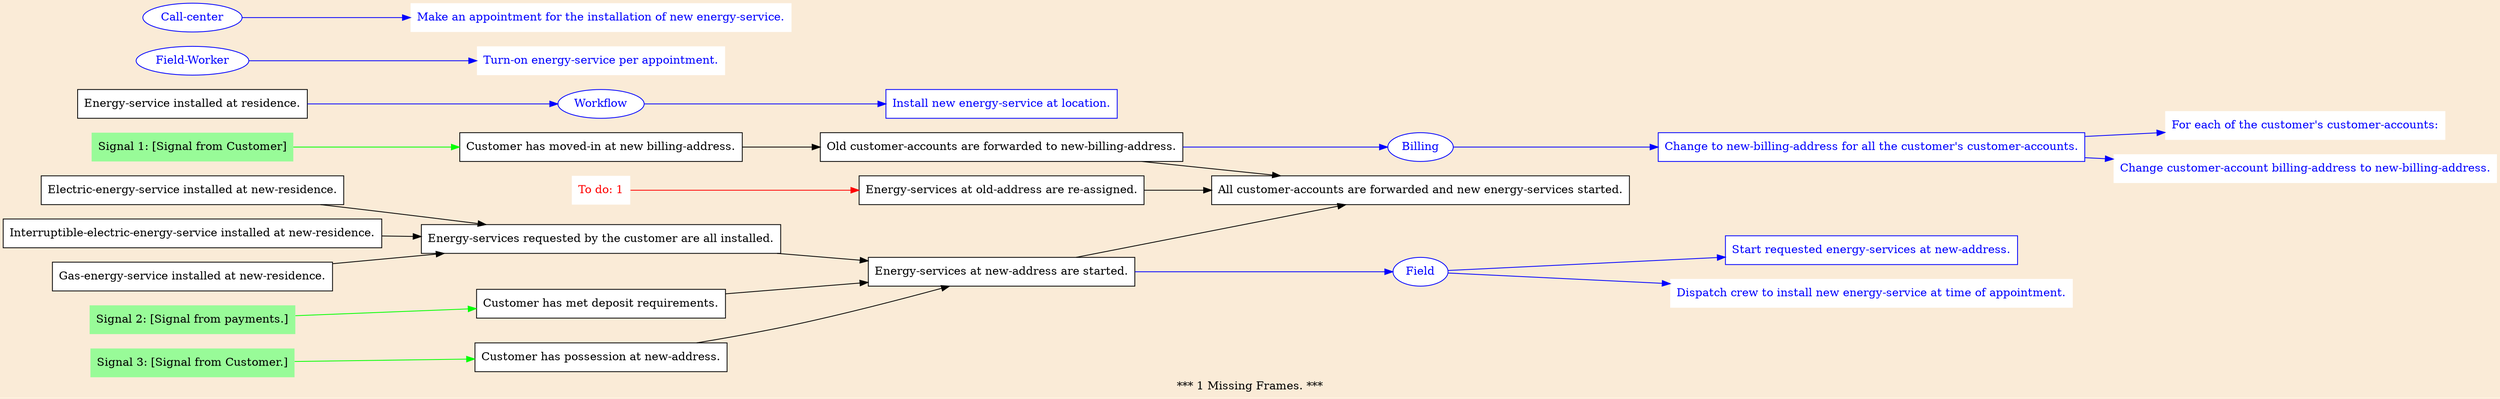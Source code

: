 digraph taskTree {label = "\n\n Tasks and Actions "; rankdir=LR; bgcolor=antiquewhite; node [shape=box, style = filled, fillcolor=white]; "All customer-accounts are forwarded and new energy-services started.";   /* Preconditions */  "Old customer-accounts are forwarded to new-billing-address." -> "All customer-accounts are forwarded and new energy-services started." ;  node [shape=box, style = filled, fillcolor=white]; "Old customer-accounts are forwarded to new-billing-address.";   /* Preconditions */  "Customer has moved-in at new billing-address." -> "Old customer-accounts are forwarded to new-billing-address." ;  node [shape=plaintext, style=filled, fillcolor=PALEGREEN, fontcolor=black]; "Signal 1: [Signal from Customer]";   node [shape=box, style = filled, fillcolor=white,  fontcolor=black];   "Signal 1: [Signal from Customer]" -> "Customer has moved-in at new billing-address." [color=GREEN];        "Energy-services at old-address are re-assigned." -> "All customer-accounts are forwarded and new energy-services started." ;  /* No task frame found for: "Energy-services at old-address are re-assigned." */  node [shape=plaintext, style = filled, fillcolor=white,  fontcolor=RED]; "To do: 1";   node [shape=box, style = filled, fillcolor=white, fontcolor=black];   "To do: 1" -> "Energy-services at old-address are re-assigned." [color=RED];    "Energy-services at new-address are started." -> "All customer-accounts are forwarded and new energy-services started." ;  node [shape=box, style = filled, fillcolor=white]; "Energy-services at new-address are started.";   /* Preconditions */  "Energy-services requested by the customer are all installed." -> "Energy-services at new-address are started." ;  node [shape=box, style = filled, fillcolor=white]; "Energy-services requested by the customer are all installed.";   /* Preconditions */  "Electric-energy-service installed at new-residence." -> "Energy-services requested by the customer are all installed." ;  node [shape=box, style = filled, fillcolor=white]; "Energy-service installed at residence.";   /* Preconditions */      "Interruptible-electric-energy-service installed at new-residence." -> "Energy-services requested by the customer are all installed." ;    "Gas-energy-service installed at new-residence." -> "Energy-services requested by the customer are all installed." ;        "Customer has met deposit requirements." -> "Energy-services at new-address are started." ;  node [shape=plaintext, style=filled, fillcolor=PALEGREEN, fontcolor=black]; "Signal 2: [Signal from payments.]";   node [shape=box, style = filled, fillcolor=white,  fontcolor=black];   "Signal 2: [Signal from payments.]" -> "Customer has met deposit requirements." [color=GREEN];    "Customer has possession at new-address." -> "Energy-services at new-address are started." ;  node [shape=plaintext, style=filled, fillcolor=PALEGREEN, fontcolor=black]; "Signal 3: [Signal from Customer.]";   node [shape=box, style = filled, fillcolor=white,  fontcolor=black];   "Signal 3: [Signal from Customer.]" -> "Customer has possession at new-address." [color=GREEN];          node [shape=box, style=filled, fillcolor=white]; "All customer-accounts are forwarded and new energy-services started.";   /* Action statement roles */  node [shape=box, style=filled, fillcolor=white]; "Old customer-accounts are forwarded to new-billing-address.";   /* Action statement roles */  node [shape=ellipse, fontcolor=blue, color=blue,style = filled, fillcolor=white]; "Billing" ;   node [shape=box,style = filled, fillcolor=white,  fontcolor=black];   "Old customer-accounts are forwarded to new-billing-address." -> "Billing" [color=blue];    node [shape=box, style = filled, fillcolor=white, fontcolor=blue, color=blue]; "Change to new-billing-address for all the customer's customer-accounts.";   "Billing" -> "Change to new-billing-address for all the customer's customer-accounts." [color=blue];     node [shape=plaintext, style = filled, fillcolor=white]; "For each of the customer's customer-accounts:";   "Change to new-billing-address for all the customer's customer-accounts." -> "For each of the customer's customer-accounts:" [color=blue];     node [shape=plaintext, style = filled, fillcolor=white]; "Change customer-account billing-address to new-billing-address.";   "Change to new-billing-address for all the customer's customer-accounts." -> "Change customer-account billing-address to new-billing-address." [color=blue];  node [shape=box, style=filled, fillcolor=white]; "Energy-services at new-address are started.";   /* Action statement roles */  node [shape=ellipse, fontcolor=blue, color=blue,style = filled, fillcolor=white]; "Field" ;   node [shape=box,style = filled, fillcolor=white,  fontcolor=black];   "Energy-services at new-address are started." -> "Field" [color=blue];    node [shape=box, style = filled, fillcolor=white, fontcolor=blue, color=blue]; "Start requested energy-services at new-address.";   "Field" -> "Start requested energy-services at new-address." [color=blue];     node [shape=ellipse, style = filled, fillcolor=white]; "Field-Worker";      node [shape=plaintext, style = filled, fillcolor=white];   "Field-Worker" -> "Turn-on energy-service per appointment." [color=blue];  node [shape=box, style=filled, fillcolor=white]; "Energy-services requested by the customer are all installed.";   /* Action statement roles */  node [shape=box, style=filled, fillcolor=white]; "Energy-service installed at residence.";   /* Action statement roles */  node [shape=ellipse, fontcolor=blue, color=blue,style = filled, fillcolor=white]; "Workflow" ;   node [shape=box,style = filled, fillcolor=white,  fontcolor=black];   "Energy-service installed at residence." -> "Workflow" [color=blue];    node [shape=box, style = filled, fillcolor=white, fontcolor=blue, color=blue]; "Install new energy-service at location.";   "Workflow" -> "Install new energy-service at location." [color=blue];     node [shape=ellipse, style = filled, fillcolor=white]; "Call-center";      node [shape=plaintext, style = filled, fillcolor=white];   "Call-center" -> "Make an appointment for the installation of new energy-service." [color=blue];     node [shape=ellipse, style = filled, fillcolor=white]; "Field";      node [shape=plaintext, style = filled, fillcolor=white];   "Field" -> "Dispatch crew to install new energy-service at time of appointment." [color=blue];  label="*** 1 Missing Frames. ***"; }